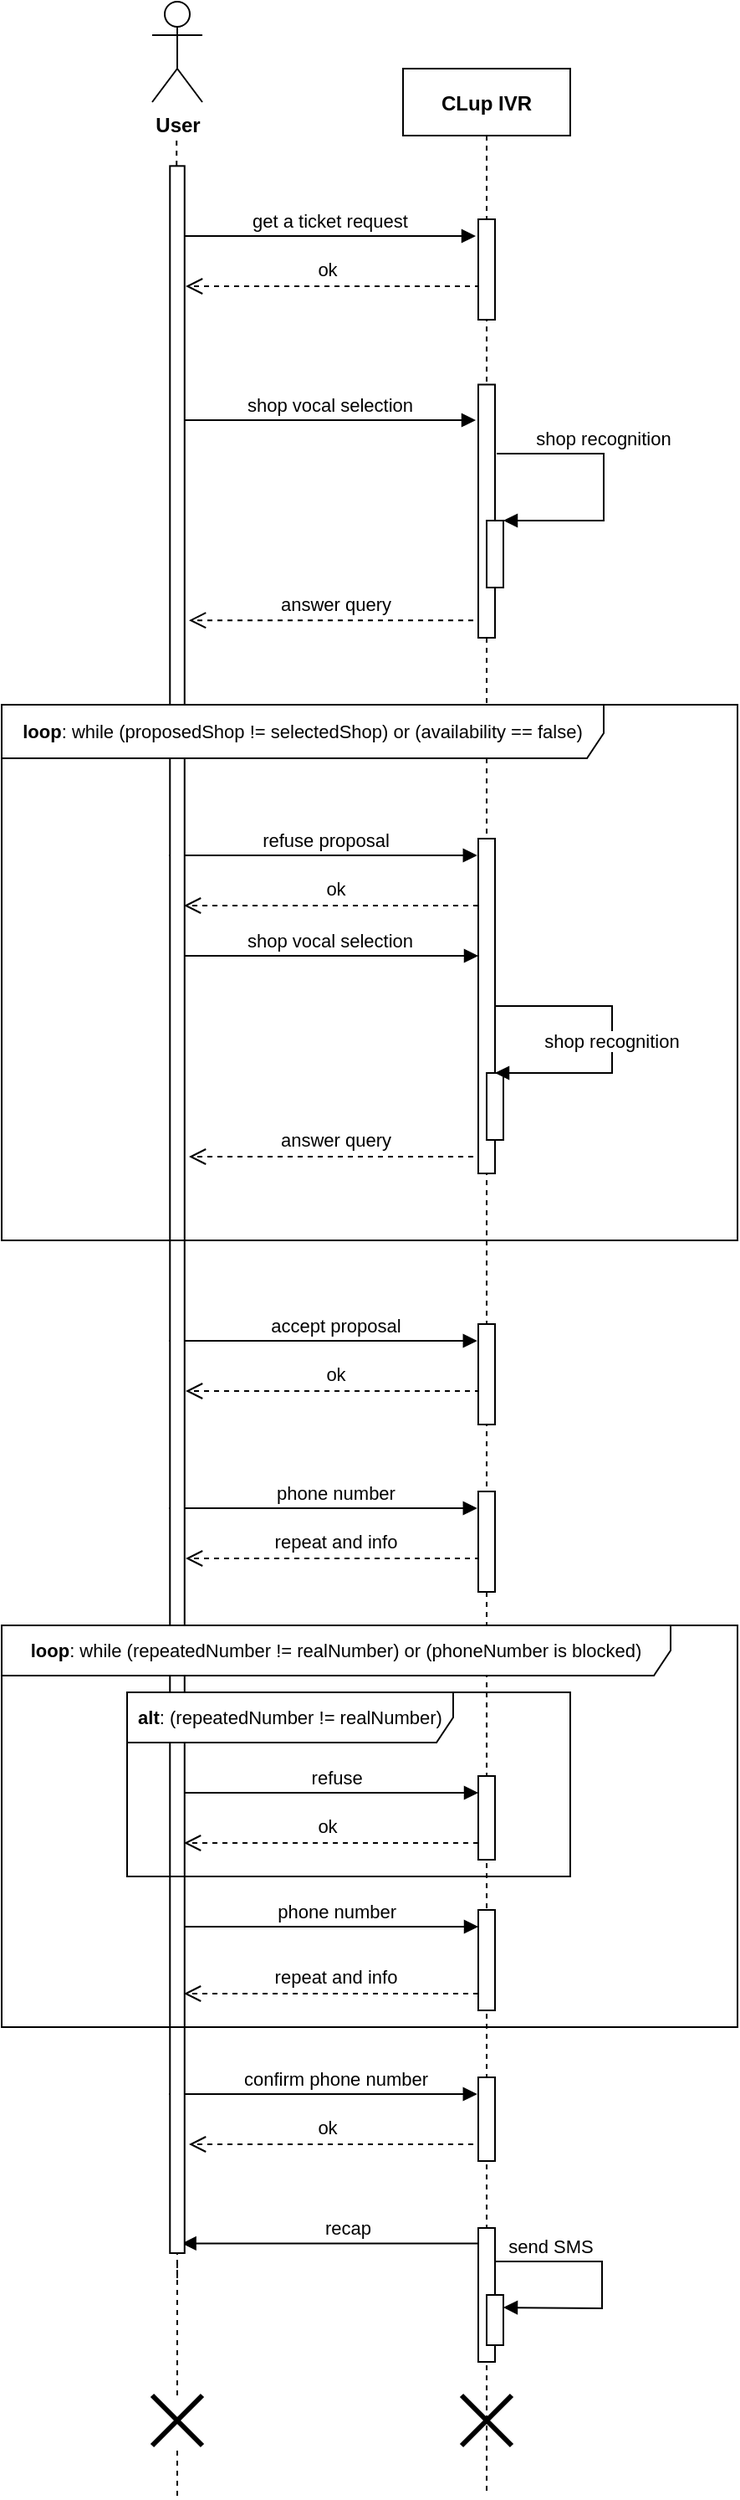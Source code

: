 <mxfile version="13.10.9" type="device"><diagram id="kgpKYQtTHZ0yAKxKKP6v" name="Page-1"><mxGraphModel dx="694" dy="358" grid="1" gridSize="10" guides="1" tooltips="1" connect="1" arrows="1" fold="1" page="1" pageScale="1" pageWidth="850" pageHeight="1100" math="0" shadow="0"><root><mxCell id="0"/><mxCell id="1" parent="0"/><mxCell id="POgg_-JSWmGYiwwNFVb0-7" value="" style="verticalAlign=bottom;endArrow=open;dashed=1;endSize=8;shadow=0;strokeWidth=1;" edge="1" parent="1"><mxGeometry x="-0.003" y="-39" relative="1" as="geometry"><mxPoint x="172" y="1320" as="targetPoint"/><mxPoint x="348" y="1320" as="sourcePoint"/><Array as="points"/><mxPoint as="offset"/></mxGeometry></mxCell><mxCell id="POgg_-JSWmGYiwwNFVb0-6" value="confirm phone number" style="verticalAlign=bottom;endArrow=block;shadow=0;strokeWidth=1;entryX=0.05;entryY=1.06;entryDx=0;entryDy=0;entryPerimeter=0;" edge="1" parent="1"><mxGeometry x="0.085" relative="1" as="geometry"><mxPoint x="160.0" y="1290" as="sourcePoint"/><mxPoint x="344.4" y="1290" as="targetPoint"/><Array as="points"><mxPoint x="210.0" y="1290"/><mxPoint x="290" y="1290"/></Array><mxPoint as="offset"/></mxGeometry></mxCell><mxCell id="SQl4kbF1-6tRpaSCgyE5-23" value="" style="verticalAlign=bottom;endArrow=open;dashed=1;endSize=8;shadow=0;strokeWidth=1;" parent="1" edge="1"><mxGeometry x="-0.003" y="-39" relative="1" as="geometry"><mxPoint x="170" y="970" as="targetPoint"/><mxPoint x="346" y="970" as="sourcePoint"/><Array as="points"/><mxPoint as="offset"/></mxGeometry></mxCell><mxCell id="SQl4kbF1-6tRpaSCgyE5-20" value="" style="verticalAlign=bottom;endArrow=open;dashed=1;endSize=8;shadow=0;strokeWidth=1;" parent="1" edge="1"><mxGeometry x="-0.003" y="-39" relative="1" as="geometry"><mxPoint x="170" y="870" as="targetPoint"/><mxPoint x="346" y="870" as="sourcePoint"/><Array as="points"/><mxPoint as="offset"/></mxGeometry></mxCell><mxCell id="SQl4kbF1-6tRpaSCgyE5-14" value="" style="verticalAlign=bottom;endArrow=open;dashed=1;endSize=8;shadow=0;strokeWidth=1;" parent="1" edge="1"><mxGeometry x="-0.003" y="-39" relative="1" as="geometry"><mxPoint x="172" y="730" as="targetPoint"/><mxPoint x="348" y="730" as="sourcePoint"/><Array as="points"/><mxPoint as="offset"/></mxGeometry></mxCell><mxCell id="78HqADANHhz3Iqn3kBpb-15" value="shop vocal selection" style="verticalAlign=bottom;endArrow=block;shadow=0;strokeWidth=1;" parent="1" edge="1"><mxGeometry relative="1" as="geometry"><mxPoint x="168" y="610" as="sourcePoint"/><mxPoint x="345" y="610" as="targetPoint"/><Array as="points"><mxPoint x="218" y="610"/></Array><mxPoint as="offset"/></mxGeometry></mxCell><mxCell id="SQl4kbF1-6tRpaSCgyE5-3" value="" style="verticalAlign=bottom;endArrow=open;dashed=1;endSize=8;shadow=0;strokeWidth=1;" parent="1" edge="1"><mxGeometry x="-0.003" y="-39" relative="1" as="geometry"><mxPoint x="172" y="409.6" as="targetPoint"/><mxPoint x="348" y="409.6" as="sourcePoint"/><Array as="points"/><mxPoint as="offset"/></mxGeometry></mxCell><mxCell id="78HqADANHhz3Iqn3kBpb-2" value="" style="verticalAlign=bottom;endArrow=open;dashed=1;endSize=8;shadow=0;strokeWidth=1;" parent="1" edge="1"><mxGeometry x="-0.003" y="-39" relative="1" as="geometry"><mxPoint x="170" y="210" as="targetPoint"/><mxPoint x="346" y="210" as="sourcePoint"/><Array as="points"/><mxPoint as="offset"/></mxGeometry></mxCell><mxCell id="SQl4kbF1-6tRpaSCgyE5-11" value="" style="verticalAlign=bottom;endArrow=open;dashed=1;endSize=8;shadow=0;strokeWidth=1;" parent="1" edge="1"><mxGeometry x="-0.003" y="-39" relative="1" as="geometry"><mxPoint x="169" y="580" as="targetPoint"/><mxPoint x="345" y="580" as="sourcePoint"/><Array as="points"/><mxPoint as="offset"/></mxGeometry></mxCell><mxCell id="SQl4kbF1-6tRpaSCgyE5-35" value="recap" style="verticalAlign=bottom;endArrow=block;shadow=0;strokeWidth=1;entryX=0.05;entryY=1.06;entryDx=0;entryDy=0;entryPerimeter=0;" parent="1" edge="1"><mxGeometry x="-0.078" relative="1" as="geometry"><mxPoint x="352.2" y="1379.2" as="sourcePoint"/><mxPoint x="167.8" y="1379.2" as="targetPoint"/><Array as="points"><mxPoint x="297.8" y="1379.2"/><mxPoint x="217.8" y="1379.2"/></Array><mxPoint as="offset"/></mxGeometry></mxCell><mxCell id="3nuBFxr9cyL0pnOWT2aG-5" value="CLup IVR" style="shape=umlLifeline;perimeter=lifelinePerimeter;container=1;collapsible=0;recursiveResize=0;rounded=0;shadow=0;strokeWidth=1;fontStyle=1" parent="1" vertex="1"><mxGeometry x="300" y="80" width="100" height="1450" as="geometry"/></mxCell><mxCell id="3nuBFxr9cyL0pnOWT2aG-6" value="" style="points=[];perimeter=orthogonalPerimeter;rounded=0;shadow=0;strokeWidth=1;" parent="3nuBFxr9cyL0pnOWT2aG-5" vertex="1"><mxGeometry x="45" y="90" width="10" height="60" as="geometry"/></mxCell><mxCell id="78HqADANHhz3Iqn3kBpb-6" value="" style="rounded=0;whiteSpace=wrap;html=1;direction=south;" parent="3nuBFxr9cyL0pnOWT2aG-5" vertex="1"><mxGeometry x="45" y="188.75" width="10" height="151.25" as="geometry"/></mxCell><mxCell id="78HqADANHhz3Iqn3kBpb-7" value="" style="rounded=0;whiteSpace=wrap;html=1;direction=south;" parent="3nuBFxr9cyL0pnOWT2aG-5" vertex="1"><mxGeometry x="50" y="270" width="10" height="40" as="geometry"/></mxCell><mxCell id="SQl4kbF1-6tRpaSCgyE5-10" value="" style="rounded=0;whiteSpace=wrap;html=1;direction=south;" parent="3nuBFxr9cyL0pnOWT2aG-5" vertex="1"><mxGeometry x="45" y="460" width="10" height="200" as="geometry"/></mxCell><mxCell id="78HqADANHhz3Iqn3kBpb-17" value="" style="rounded=0;whiteSpace=wrap;html=1;direction=south;" parent="3nuBFxr9cyL0pnOWT2aG-5" vertex="1"><mxGeometry x="50" y="600" width="10" height="40" as="geometry"/></mxCell><mxCell id="SQl4kbF1-6tRpaSCgyE5-19" value="" style="points=[];perimeter=orthogonalPerimeter;rounded=0;shadow=0;strokeWidth=1;" parent="3nuBFxr9cyL0pnOWT2aG-5" vertex="1"><mxGeometry x="45" y="750" width="10" height="60" as="geometry"/></mxCell><mxCell id="SQl4kbF1-6tRpaSCgyE5-21" value="" style="points=[];perimeter=orthogonalPerimeter;rounded=0;shadow=0;strokeWidth=1;" parent="3nuBFxr9cyL0pnOWT2aG-5" vertex="1"><mxGeometry x="45" y="850" width="10" height="60" as="geometry"/></mxCell><mxCell id="SQl4kbF1-6tRpaSCgyE5-34" value="" style="rounded=0;whiteSpace=wrap;html=1;direction=south;" parent="3nuBFxr9cyL0pnOWT2aG-5" vertex="1"><mxGeometry x="45" y="1100" width="10" height="60" as="geometry"/></mxCell><mxCell id="POgg_-JSWmGYiwwNFVb0-3" value="" style="points=[];perimeter=orthogonalPerimeter;rounded=0;shadow=0;strokeWidth=1;" vertex="1" parent="3nuBFxr9cyL0pnOWT2aG-5"><mxGeometry x="45" y="1020" width="10" height="50" as="geometry"/></mxCell><mxCell id="SQl4kbF1-6tRpaSCgyE5-27" value="" style="rounded=0;whiteSpace=wrap;html=1;direction=south;" parent="3nuBFxr9cyL0pnOWT2aG-5" vertex="1"><mxGeometry x="45" y="1290" width="10" height="80" as="geometry"/></mxCell><mxCell id="SQl4kbF1-6tRpaSCgyE5-45" value="send SMS" style="verticalAlign=bottom;endArrow=block;shadow=0;strokeWidth=1;rounded=0;entryX=0.25;entryY=0;entryDx=0;entryDy=0;exitX=0.25;exitY=0;exitDx=0;exitDy=0;" parent="3nuBFxr9cyL0pnOWT2aG-5" target="SQl4kbF1-6tRpaSCgyE5-44" edge="1" source="SQl4kbF1-6tRpaSCgyE5-27"><mxGeometry x="-0.554" relative="1" as="geometry"><mxPoint x="55" y="1210" as="sourcePoint"/><mxPoint x="59" y="1250" as="targetPoint"/><Array as="points"><mxPoint x="119" y="1310"/><mxPoint x="119" y="1338"/></Array><mxPoint as="offset"/></mxGeometry></mxCell><mxCell id="POgg_-JSWmGYiwwNFVb0-5" value="" style="rounded=0;whiteSpace=wrap;html=1;direction=south;" vertex="1" parent="3nuBFxr9cyL0pnOWT2aG-5"><mxGeometry x="45" y="1200" width="10" height="50" as="geometry"/></mxCell><mxCell id="SQl4kbF1-6tRpaSCgyE5-39" value="" style="shape=umlDestroy;whiteSpace=wrap;html=1;strokeWidth=3;fontSize=11;" parent="3nuBFxr9cyL0pnOWT2aG-5" vertex="1"><mxGeometry x="35" y="1390" width="30" height="30" as="geometry"/></mxCell><mxCell id="SQl4kbF1-6tRpaSCgyE5-44" value="" style="rounded=0;whiteSpace=wrap;html=1;fontSize=11;direction=south;" parent="3nuBFxr9cyL0pnOWT2aG-5" vertex="1"><mxGeometry x="50" y="1330" width="10" height="30" as="geometry"/></mxCell><mxCell id="SQl4kbF1-6tRpaSCgyE5-30" value="phone number" style="verticalAlign=bottom;endArrow=block;shadow=0;strokeWidth=1;entryX=0.05;entryY=1.06;entryDx=0;entryDy=0;entryPerimeter=0;" parent="1" edge="1"><mxGeometry x="0.085" relative="1" as="geometry"><mxPoint x="160.6" y="1190" as="sourcePoint"/><mxPoint x="345.0" y="1190" as="targetPoint"/><Array as="points"><mxPoint x="210.6" y="1190"/><mxPoint x="290.6" y="1190"/></Array><mxPoint as="offset"/></mxGeometry></mxCell><mxCell id="78HqADANHhz3Iqn3kBpb-1" value="get a ticket request" style="verticalAlign=bottom;endArrow=block;shadow=0;strokeWidth=1;" parent="1" edge="1"><mxGeometry x="0.018" y="1" relative="1" as="geometry"><mxPoint x="166.5" y="180" as="sourcePoint"/><mxPoint x="343.5" y="180" as="targetPoint"/><Array as="points"><mxPoint x="216.5" y="180"/><mxPoint x="296.5" y="180"/></Array><mxPoint y="1" as="offset"/></mxGeometry></mxCell><mxCell id="78HqADANHhz3Iqn3kBpb-5" value="shop vocal selection" style="verticalAlign=bottom;endArrow=block;shadow=0;strokeWidth=1;" parent="1" edge="1"><mxGeometry x="0.017" relative="1" as="geometry"><mxPoint x="166.5" y="290" as="sourcePoint"/><mxPoint x="343.5" y="290" as="targetPoint"/><Array as="points"><mxPoint x="216.5" y="290"/><mxPoint x="296.5" y="290"/></Array><mxPoint as="offset"/></mxGeometry></mxCell><mxCell id="SQl4kbF1-6tRpaSCgyE5-26" value="refuse" style="verticalAlign=bottom;endArrow=block;shadow=0;strokeWidth=1;entryX=0.05;entryY=1.06;entryDx=0;entryDy=0;entryPerimeter=0;" parent="1" edge="1"><mxGeometry x="0.085" relative="1" as="geometry"><mxPoint x="160.6" y="1110" as="sourcePoint"/><mxPoint x="345.0" y="1110" as="targetPoint"/><Array as="points"><mxPoint x="210.6" y="1110"/><mxPoint x="290.6" y="1110"/></Array><mxPoint as="offset"/></mxGeometry></mxCell><mxCell id="SQl4kbF1-6tRpaSCgyE5-22" value="phone number" style="verticalAlign=bottom;endArrow=block;shadow=0;strokeWidth=1;entryX=0.05;entryY=1.06;entryDx=0;entryDy=0;entryPerimeter=0;" parent="1" edge="1"><mxGeometry x="0.085" relative="1" as="geometry"><mxPoint x="160" y="940" as="sourcePoint"/><mxPoint x="344.4" y="940" as="targetPoint"/><Array as="points"><mxPoint x="210" y="940"/><mxPoint x="290" y="940"/></Array><mxPoint as="offset"/></mxGeometry></mxCell><mxCell id="SQl4kbF1-6tRpaSCgyE5-17" value="accept proposal" style="verticalAlign=bottom;endArrow=block;shadow=0;strokeWidth=1;entryX=0.05;entryY=1.06;entryDx=0;entryDy=0;entryPerimeter=0;" parent="1" edge="1"><mxGeometry x="0.085" relative="1" as="geometry"><mxPoint x="160" y="840" as="sourcePoint"/><mxPoint x="344.4" y="840" as="targetPoint"/><Array as="points"><mxPoint x="210" y="840"/><mxPoint x="290" y="840"/></Array><mxPoint as="offset"/></mxGeometry></mxCell><mxCell id="SQl4kbF1-6tRpaSCgyE5-9" value="refuse proposal" style="verticalAlign=bottom;endArrow=block;shadow=0;strokeWidth=1;entryX=0.05;entryY=1.06;entryDx=0;entryDy=0;entryPerimeter=0;" parent="1" target="SQl4kbF1-6tRpaSCgyE5-10" edge="1"><mxGeometry x="0.018" y="1" relative="1" as="geometry"><mxPoint x="160" y="550" as="sourcePoint"/><mxPoint x="337" y="550" as="targetPoint"/><Array as="points"><mxPoint x="210" y="550"/><mxPoint x="290" y="550"/></Array><mxPoint y="1" as="offset"/></mxGeometry></mxCell><mxCell id="OjuSzZQgA0Jdczm6zic6-1" value="&lt;b&gt;User&lt;/b&gt;" style="shape=umlActor;verticalLabelPosition=bottom;verticalAlign=top;html=1;outlineConnect=0;" parent="1" vertex="1"><mxGeometry x="150" y="40" width="30" height="60" as="geometry"/></mxCell><mxCell id="OjuSzZQgA0Jdczm6zic6-3" value="" style="endArrow=none;dashed=1;html=1;" parent="1" source="POgg_-JSWmGYiwwNFVb0-9" edge="1"><mxGeometry width="50" height="50" relative="1" as="geometry"><mxPoint x="165" y="1530" as="sourcePoint"/><mxPoint x="164.6" y="120" as="targetPoint"/><Array as="points"/></mxGeometry></mxCell><mxCell id="OjuSzZQgA0Jdczm6zic6-6" value="" style="rounded=0;whiteSpace=wrap;html=1;rotation=90;" parent="1" vertex="1"><mxGeometry x="-458.42" y="757.21" width="1246.85" height="8.75" as="geometry"/></mxCell><mxCell id="78HqADANHhz3Iqn3kBpb-8" value="shop recognition" style="verticalAlign=bottom;endArrow=block;shadow=0;strokeWidth=1;rounded=0;" parent="1" edge="1"><mxGeometry x="-0.22" relative="1" as="geometry"><mxPoint x="356" y="310" as="sourcePoint"/><mxPoint x="360" y="350" as="targetPoint"/><Array as="points"><mxPoint x="420" y="310"/><mxPoint x="420" y="350"/><mxPoint x="370" y="350"/></Array><mxPoint as="offset"/></mxGeometry></mxCell><mxCell id="SQl4kbF1-6tRpaSCgyE5-5" value="&lt;span style=&quot;font-size: 11px&quot;&gt;answer query&lt;/span&gt;" style="text;html=1;strokeColor=none;fillColor=none;align=center;verticalAlign=middle;whiteSpace=wrap;rounded=0;fontSize=11;" parent="1" vertex="1"><mxGeometry x="225" y="390" width="70" height="20" as="geometry"/></mxCell><mxCell id="SQl4kbF1-6tRpaSCgyE5-12" value="shop recognition" style="verticalAlign=bottom;endArrow=block;shadow=0;strokeWidth=1;rounded=0;entryX=0;entryY=0.5;entryDx=0;entryDy=0;" parent="1" target="78HqADANHhz3Iqn3kBpb-17" edge="1"><mxGeometry x="0.111" relative="1" as="geometry"><mxPoint x="355" y="640" as="sourcePoint"/><mxPoint x="365" y="680.0" as="targetPoint"/><Array as="points"><mxPoint x="425" y="640.0"/><mxPoint x="425" y="680.0"/><mxPoint x="375" y="680.0"/></Array><mxPoint as="offset"/></mxGeometry></mxCell><mxCell id="SQl4kbF1-6tRpaSCgyE5-15" value="&lt;span style=&quot;font-size: 11px&quot;&gt;answer query&lt;/span&gt;" style="text;html=1;strokeColor=none;fillColor=none;align=center;verticalAlign=middle;whiteSpace=wrap;rounded=0;fontSize=11;" parent="1" vertex="1"><mxGeometry x="225" y="710" width="70" height="20" as="geometry"/></mxCell><mxCell id="SQl4kbF1-6tRpaSCgyE5-24" value="repeat and info" style="text;html=1;strokeColor=none;fillColor=none;align=center;verticalAlign=middle;whiteSpace=wrap;rounded=0;fontSize=11;" parent="1" vertex="1"><mxGeometry x="205" y="950" width="110" height="20" as="geometry"/></mxCell><mxCell id="SQl4kbF1-6tRpaSCgyE5-29" value="" style="verticalAlign=bottom;endArrow=open;dashed=1;endSize=8;shadow=0;strokeWidth=1;" parent="1" edge="1"><mxGeometry x="-0.003" y="-39" relative="1" as="geometry"><mxPoint x="169" y="1140" as="targetPoint"/><mxPoint x="345" y="1140" as="sourcePoint"/><Array as="points"/><mxPoint as="offset"/></mxGeometry></mxCell><mxCell id="SQl4kbF1-6tRpaSCgyE5-31" value="" style="verticalAlign=bottom;endArrow=open;dashed=1;endSize=8;shadow=0;strokeWidth=1;" parent="1" edge="1"><mxGeometry x="-0.003" y="-39" relative="1" as="geometry"><mxPoint x="169" y="1230" as="targetPoint"/><mxPoint x="345" y="1230" as="sourcePoint"/><Array as="points"/><mxPoint as="offset"/></mxGeometry></mxCell><mxCell id="SQl4kbF1-6tRpaSCgyE5-32" value="repeat and info" style="text;html=1;strokeColor=none;fillColor=none;align=center;verticalAlign=middle;whiteSpace=wrap;rounded=0;fontSize=11;" parent="1" vertex="1"><mxGeometry x="205" y="1200" width="110" height="40" as="geometry"/></mxCell><mxCell id="SQl4kbF1-6tRpaSCgyE5-38" value="" style="endArrow=none;dashed=1;html=1;" parent="1" edge="1"><mxGeometry width="50" height="50" relative="1" as="geometry"><mxPoint x="165" y="1400" as="sourcePoint"/><mxPoint x="165" y="1390" as="targetPoint"/><Array as="points"/></mxGeometry></mxCell><mxCell id="SQl4kbF1-6tRpaSCgyE5-46" value="ok" style="text;html=1;strokeColor=none;fillColor=none;align=center;verticalAlign=middle;whiteSpace=wrap;rounded=0;fontSize=11;" parent="1" vertex="1"><mxGeometry x="240" y="830" width="40" height="60" as="geometry"/></mxCell><mxCell id="SQl4kbF1-6tRpaSCgyE5-48" value="ok" style="text;html=1;strokeColor=none;fillColor=none;align=center;verticalAlign=middle;whiteSpace=wrap;rounded=0;fontSize=11;" parent="1" vertex="1"><mxGeometry x="240" y="550" width="40" height="40" as="geometry"/></mxCell><mxCell id="SQl4kbF1-6tRpaSCgyE5-49" value="ok" style="text;html=1;strokeColor=none;fillColor=none;align=center;verticalAlign=middle;whiteSpace=wrap;rounded=0;fontSize=11;" parent="1" vertex="1"><mxGeometry x="235" y="190" width="40" height="20" as="geometry"/></mxCell><mxCell id="SQl4kbF1-6tRpaSCgyE5-50" value="ok" style="text;html=1;strokeColor=none;fillColor=none;align=center;verticalAlign=middle;whiteSpace=wrap;rounded=0;fontSize=11;" parent="1" vertex="1"><mxGeometry x="235" y="1125" width="40" height="10" as="geometry"/></mxCell><mxCell id="78HqADANHhz3Iqn3kBpb-12" value="&lt;font style=&quot;font-size: 11px&quot;&gt;&lt;b&gt;loop&lt;/b&gt;: while (proposedShop != selectedShop) or (availability == false)&lt;/font&gt;" style="shape=umlFrame;whiteSpace=wrap;html=1;width=360;height=32;" parent="1" vertex="1"><mxGeometry x="60" y="460" width="440" height="320" as="geometry"/></mxCell><mxCell id="POgg_-JSWmGYiwwNFVb0-1" value="&lt;font style=&quot;font-size: 11px&quot;&gt;&lt;b&gt;alt&lt;/b&gt;: (repeatedNumber != realNumber)&lt;/font&gt;" style="shape=umlFrame;whiteSpace=wrap;html=1;width=195;height=30;" vertex="1" parent="1"><mxGeometry x="135" y="1050" width="265" height="110" as="geometry"/></mxCell><mxCell id="SQl4kbF1-6tRpaSCgyE5-25" value="&lt;font style=&quot;font-size: 11px&quot;&gt;&lt;b&gt;loop&lt;/b&gt;: while (repeatedNumber != realNumber) or (phoneNumber is blocked)&lt;/font&gt;" style="shape=umlFrame;whiteSpace=wrap;html=1;width=400;height=30;" parent="1" vertex="1"><mxGeometry x="60" y="1010" width="440" height="240" as="geometry"/></mxCell><mxCell id="POgg_-JSWmGYiwwNFVb0-8" value="ok" style="text;html=1;strokeColor=none;fillColor=none;align=center;verticalAlign=middle;whiteSpace=wrap;rounded=0;fontSize=11;" vertex="1" parent="1"><mxGeometry x="235" y="1280" width="40" height="60" as="geometry"/></mxCell><mxCell id="POgg_-JSWmGYiwwNFVb0-9" value="" style="shape=umlDestroy;whiteSpace=wrap;html=1;strokeWidth=3;fontSize=11;" vertex="1" parent="1"><mxGeometry x="150" y="1470" width="30" height="30" as="geometry"/></mxCell><mxCell id="POgg_-JSWmGYiwwNFVb0-11" value="" style="endArrow=none;dashed=1;html=1;" edge="1" parent="1" target="POgg_-JSWmGYiwwNFVb0-9"><mxGeometry width="50" height="50" relative="1" as="geometry"><mxPoint x="165" y="1530" as="sourcePoint"/><mxPoint x="164.6" y="120" as="targetPoint"/><Array as="points"/></mxGeometry></mxCell></root></mxGraphModel></diagram></mxfile>